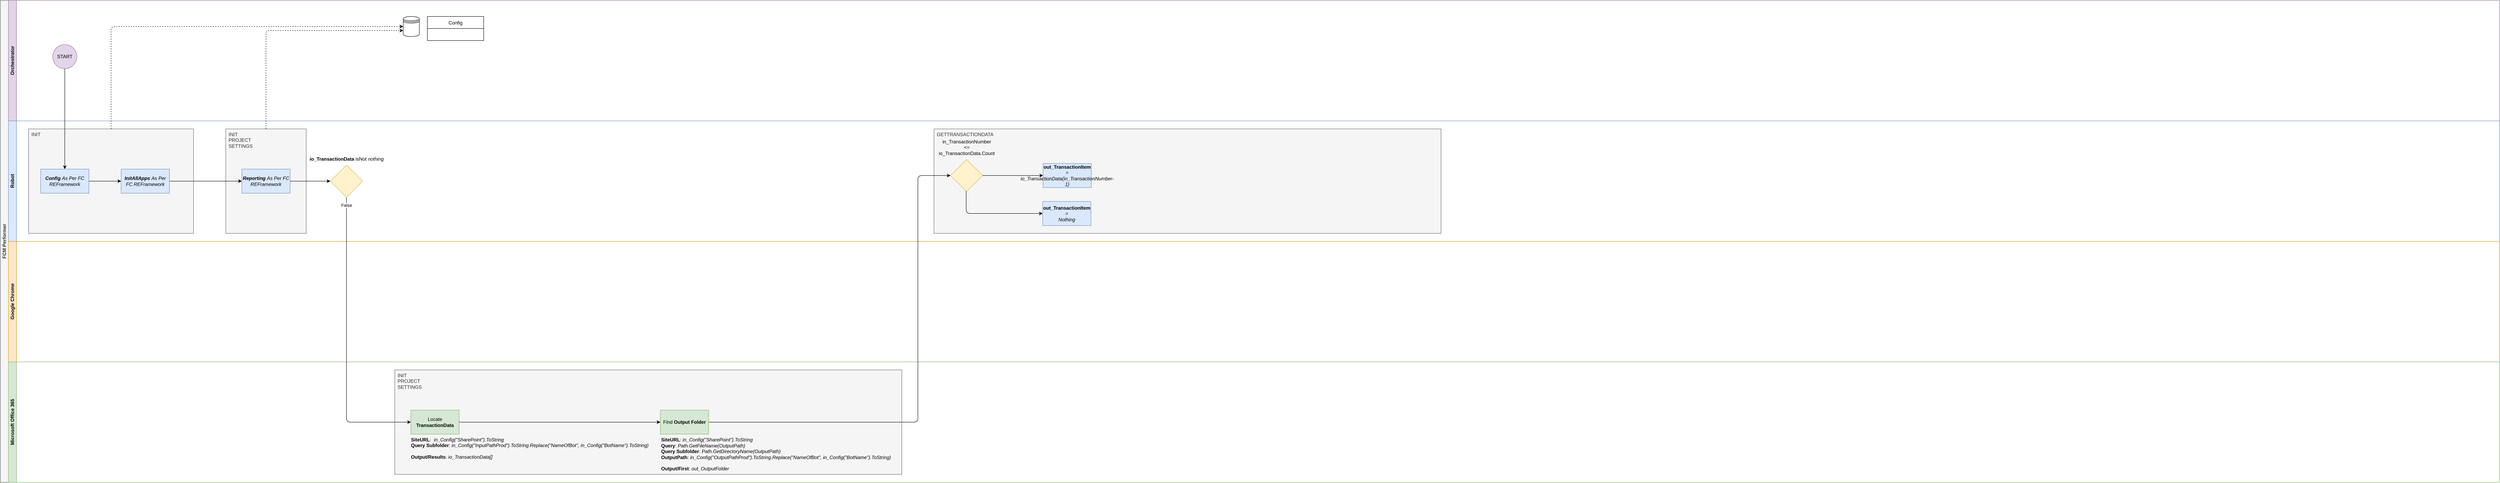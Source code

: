 <mxfile version="20.4.0" type="github">
  <diagram id="prtHgNgQTEPvFCAcTncT" name="Page-1">
    <mxGraphModel dx="1673" dy="980" grid="1" gridSize="10" guides="1" tooltips="1" connect="1" arrows="1" fold="1" page="1" pageScale="1" pageWidth="827" pageHeight="1169" math="0" shadow="0">
      <root>
        <mxCell id="0" />
        <mxCell id="1" parent="0" />
        <mxCell id="dNxyNK7c78bLwvsdeMH5-19" value="FCM Performer" style="swimlane;html=1;childLayout=stackLayout;resizeParent=1;resizeParentMax=0;horizontal=0;startSize=20;horizontalStack=0;fillColor=#f5f5f5;strokeColor=#666666;fontColor=#333333;" parent="1" vertex="1">
          <mxGeometry x="40" y="40" width="6210" height="1200" as="geometry" />
        </mxCell>
        <mxCell id="dNxyNK7c78bLwvsdeMH5-20" value="Orchestrator" style="swimlane;html=1;startSize=20;horizontal=0;fillColor=#e1d5e7;strokeColor=#9673a6;" parent="dNxyNK7c78bLwvsdeMH5-19" vertex="1">
          <mxGeometry x="20" width="6190" height="300" as="geometry" />
        </mxCell>
        <mxCell id="2dX01dUIb2N1G-1F3EJ_-1" value="START" style="ellipse;whiteSpace=wrap;html=1;aspect=fixed;fillColor=#e1d5e7;strokeColor=#9673a6;" parent="dNxyNK7c78bLwvsdeMH5-20" vertex="1">
          <mxGeometry x="110" y="110" width="60" height="60" as="geometry" />
        </mxCell>
        <mxCell id="NUYfNiR5YCy2ghnN-LS9-16" value="Config" style="swimlane;fontStyle=0;childLayout=stackLayout;horizontal=1;startSize=30;horizontalStack=0;resizeParent=1;resizeParentMax=0;resizeLast=0;collapsible=1;marginBottom=0;" vertex="1" parent="dNxyNK7c78bLwvsdeMH5-20">
          <mxGeometry x="1041" y="40" width="140" height="60" as="geometry">
            <mxRectangle x="2070" y="60" width="100" height="30" as="alternateBounds" />
          </mxGeometry>
        </mxCell>
        <mxCell id="NUYfNiR5YCy2ghnN-LS9-20" value="" style="shape=datastore;whiteSpace=wrap;html=1;" vertex="1" parent="dNxyNK7c78bLwvsdeMH5-20">
          <mxGeometry x="981" y="40" width="40" height="50" as="geometry" />
        </mxCell>
        <mxCell id="2dX01dUIb2N1G-1F3EJ_-10" value="Robot" style="swimlane;html=1;startSize=20;horizontal=0;fillColor=#dae8fc;strokeColor=#6c8ebf;" parent="dNxyNK7c78bLwvsdeMH5-19" vertex="1">
          <mxGeometry x="20" y="300" width="6190" height="300" as="geometry" />
        </mxCell>
        <mxCell id="NUYfNiR5YCy2ghnN-LS9-31" value="GETTRANSACTIONDATA" style="rounded=0;whiteSpace=wrap;html=1;fillColor=#f5f5f5;fontColor=#333333;strokeColor=#666666;align=left;verticalAlign=top;labelPosition=center;verticalLabelPosition=middle;spacingLeft=5;" vertex="1" parent="2dX01dUIb2N1G-1F3EJ_-10">
          <mxGeometry x="2300" y="20" width="1260" height="260" as="geometry" />
        </mxCell>
        <mxCell id="2dX01dUIb2N1G-1F3EJ_-6" value="INIT" style="rounded=0;whiteSpace=wrap;html=1;fillColor=#f5f5f5;fontColor=#333333;strokeColor=#666666;align=left;verticalAlign=top;labelPosition=center;verticalLabelPosition=middle;spacingLeft=5;" parent="2dX01dUIb2N1G-1F3EJ_-10" vertex="1">
          <mxGeometry x="50" y="20" width="410" height="260" as="geometry" />
        </mxCell>
        <mxCell id="2dX01dUIb2N1G-1F3EJ_-4" value="&lt;i&gt;&lt;b&gt;Config&lt;/b&gt;&amp;nbsp;As Per FC REFramework&lt;/i&gt;" style="whiteSpace=wrap;html=1;fillColor=#dae8fc;strokeColor=#6c8ebf;" parent="2dX01dUIb2N1G-1F3EJ_-10" vertex="1">
          <mxGeometry x="80" y="120" width="120" height="60" as="geometry" />
        </mxCell>
        <mxCell id="NUYfNiR5YCy2ghnN-LS9-5" value="INIT&lt;br&gt;PROJECT&lt;br&gt;SETTINGS" style="rounded=0;whiteSpace=wrap;html=1;fillColor=#f5f5f5;fontColor=#333333;strokeColor=#666666;align=left;verticalAlign=top;labelPosition=center;verticalLabelPosition=middle;spacingLeft=5;" vertex="1" parent="2dX01dUIb2N1G-1F3EJ_-10">
          <mxGeometry x="540" y="20" width="200" height="260" as="geometry" />
        </mxCell>
        <mxCell id="NUYfNiR5YCy2ghnN-LS9-6" value="&lt;i&gt;&lt;b&gt;Reporting&lt;/b&gt;&amp;nbsp;As Per FC REFramework&lt;/i&gt;" style="whiteSpace=wrap;html=1;fillColor=#dae8fc;strokeColor=#6c8ebf;" vertex="1" parent="2dX01dUIb2N1G-1F3EJ_-10">
          <mxGeometry x="580" y="120" width="120" height="60" as="geometry" />
        </mxCell>
        <mxCell id="NUYfNiR5YCy2ghnN-LS9-13" value="&lt;b&gt;io_TransactionData &lt;/b&gt;isNot&amp;nbsp;&lt;i&gt;nothing&lt;/i&gt;" style="text;html=1;align=center;verticalAlign=middle;resizable=0;points=[];autosize=1;strokeColor=none;fillColor=none;" vertex="1" parent="2dX01dUIb2N1G-1F3EJ_-10">
          <mxGeometry x="735" y="80" width="210" height="30" as="geometry" />
        </mxCell>
        <mxCell id="NUYfNiR5YCy2ghnN-LS9-32" value="" style="rhombus;whiteSpace=wrap;html=1;fillColor=#fff2cc;strokeColor=#d6b656;" vertex="1" parent="2dX01dUIb2N1G-1F3EJ_-10">
          <mxGeometry x="2341" y="96" width="80" height="80" as="geometry" />
        </mxCell>
        <mxCell id="NUYfNiR5YCy2ghnN-LS9-34" value="in_TransactionNumber &lt;br&gt;&amp;lt;= &lt;br&gt;io_TransactionData.Count" style="text;html=1;align=center;verticalAlign=middle;resizable=0;points=[];autosize=1;strokeColor=none;fillColor=none;" vertex="1" parent="2dX01dUIb2N1G-1F3EJ_-10">
          <mxGeometry x="2301" y="36" width="160" height="60" as="geometry" />
        </mxCell>
        <mxCell id="NUYfNiR5YCy2ghnN-LS9-38" value="" style="edgeStyle=orthogonalEdgeStyle;rounded=1;orthogonalLoop=1;jettySize=auto;html=1;entryX=0;entryY=0.5;entryDx=0;entryDy=0;" edge="1" parent="2dX01dUIb2N1G-1F3EJ_-10" source="NUYfNiR5YCy2ghnN-LS9-32" target="NUYfNiR5YCy2ghnN-LS9-37">
          <mxGeometry relative="1" as="geometry">
            <Array as="points">
              <mxPoint x="2380" y="230" />
            </Array>
          </mxGeometry>
        </mxCell>
        <mxCell id="NUYfNiR5YCy2ghnN-LS9-35" value="&lt;b&gt;out_TransactionItem&lt;/b&gt;&lt;br&gt;=&lt;br&gt;&lt;i&gt;io_TransactionData(in_TransactionNumber-1)&lt;/i&gt;" style="whiteSpace=wrap;html=1;fillColor=#dae8fc;strokeColor=#6c8ebf;" vertex="1" parent="2dX01dUIb2N1G-1F3EJ_-10">
          <mxGeometry x="2571" y="106" width="120" height="60" as="geometry" />
        </mxCell>
        <mxCell id="NUYfNiR5YCy2ghnN-LS9-36" value="" style="edgeStyle=orthogonalEdgeStyle;rounded=1;orthogonalLoop=1;jettySize=auto;html=1;" edge="1" parent="2dX01dUIb2N1G-1F3EJ_-10" source="NUYfNiR5YCy2ghnN-LS9-32" target="NUYfNiR5YCy2ghnN-LS9-35">
          <mxGeometry relative="1" as="geometry" />
        </mxCell>
        <mxCell id="NUYfNiR5YCy2ghnN-LS9-37" value="&lt;b&gt;out_TransactionItem&lt;/b&gt;&lt;br&gt;=&lt;br&gt;&lt;i&gt;Nothing&lt;/i&gt;" style="whiteSpace=wrap;html=1;fillColor=#dae8fc;strokeColor=#6c8ebf;" vertex="1" parent="2dX01dUIb2N1G-1F3EJ_-10">
          <mxGeometry x="2570" y="200.5" width="120" height="60" as="geometry" />
        </mxCell>
        <mxCell id="dNxyNK7c78bLwvsdeMH5-21" value="Google Chrome" style="swimlane;html=1;startSize=20;horizontal=0;fillColor=#ffe6cc;strokeColor=#d79b00;" parent="dNxyNK7c78bLwvsdeMH5-19" vertex="1">
          <mxGeometry x="20" y="600" width="6190" height="300" as="geometry">
            <mxRectangle x="20" y="300" width="1430" height="30" as="alternateBounds" />
          </mxGeometry>
        </mxCell>
        <mxCell id="dNxyNK7c78bLwvsdeMH5-22" value="Microsoft Office 365" style="swimlane;html=1;startSize=20;horizontal=0;fillColor=#d5e8d4;strokeColor=#82b366;" parent="dNxyNK7c78bLwvsdeMH5-19" vertex="1">
          <mxGeometry x="20" y="900" width="6190" height="300" as="geometry" />
        </mxCell>
        <mxCell id="NUYfNiR5YCy2ghnN-LS9-10" value="INIT&lt;br&gt;PROJECT&lt;br&gt;SETTINGS" style="rounded=0;whiteSpace=wrap;html=1;fillColor=#f5f5f5;fontColor=#333333;strokeColor=#666666;align=left;verticalAlign=top;labelPosition=center;verticalLabelPosition=middle;spacingLeft=5;" vertex="1" parent="dNxyNK7c78bLwvsdeMH5-22">
          <mxGeometry x="960" y="20" width="1260" height="260" as="geometry" />
        </mxCell>
        <mxCell id="NUYfNiR5YCy2ghnN-LS9-8" value="Locate &lt;b&gt;TransactionData&lt;/b&gt;" style="whiteSpace=wrap;html=1;fillColor=#d5e8d4;strokeColor=#82b366;" vertex="1" parent="dNxyNK7c78bLwvsdeMH5-22">
          <mxGeometry x="1000" y="120" width="120" height="60" as="geometry" />
        </mxCell>
        <mxCell id="NUYfNiR5YCy2ghnN-LS9-24" value="&lt;div style=&quot;text-align: left;&quot;&gt;&lt;b style=&quot;background-color: initial;&quot;&gt;SiteURL&lt;/b&gt;&lt;span style=&quot;background-color: initial;&quot;&gt;:&amp;nbsp;&amp;nbsp;&lt;/span&gt;&lt;i style=&quot;background-color: initial;&quot;&gt;in_Config(&quot;SharePoint&quot;).ToString&lt;/i&gt;&lt;/div&gt;&lt;b&gt;&lt;div style=&quot;text-align: left;&quot;&gt;&lt;b style=&quot;background-color: initial;&quot;&gt;Query Subfolder&lt;/b&gt;&lt;span style=&quot;background-color: initial; font-weight: normal;&quot;&gt;:&amp;nbsp;&lt;/span&gt;&lt;i style=&quot;background-color: initial; font-weight: normal;&quot;&gt;in_Config(&quot;InputPathProd&quot;).ToString.Replace(&quot;NameOfBot&quot;, in_Config(&quot;BotName&quot;).ToString)&lt;/i&gt;&lt;/div&gt;&lt;/b&gt;&lt;div style=&quot;text-align: left;&quot;&gt;&lt;br&gt;&lt;/div&gt;&lt;b&gt;&lt;div style=&quot;text-align: left;&quot;&gt;&lt;b style=&quot;background-color: initial;&quot;&gt;Output/Results&lt;/b&gt;&lt;span style=&quot;background-color: initial; font-weight: normal;&quot;&gt;:&amp;nbsp;&lt;/span&gt;&lt;i style=&quot;background-color: initial; font-weight: normal;&quot;&gt;io_TransactionData[]&lt;/i&gt;&lt;/div&gt;&lt;/b&gt;" style="text;html=1;align=center;verticalAlign=middle;resizable=0;points=[];autosize=1;strokeColor=none;fillColor=none;" vertex="1" parent="dNxyNK7c78bLwvsdeMH5-22">
          <mxGeometry x="990" y="180" width="610" height="70" as="geometry" />
        </mxCell>
        <mxCell id="NUYfNiR5YCy2ghnN-LS9-25" value="Find &lt;b&gt;Output Folder&lt;/b&gt;" style="whiteSpace=wrap;html=1;fillColor=#d5e8d4;strokeColor=#82b366;" vertex="1" parent="dNxyNK7c78bLwvsdeMH5-22">
          <mxGeometry x="1620" y="120" width="120" height="60" as="geometry" />
        </mxCell>
        <mxCell id="NUYfNiR5YCy2ghnN-LS9-26" value="" style="edgeStyle=orthogonalEdgeStyle;rounded=1;orthogonalLoop=1;jettySize=auto;html=1;" edge="1" parent="dNxyNK7c78bLwvsdeMH5-22" source="NUYfNiR5YCy2ghnN-LS9-8" target="NUYfNiR5YCy2ghnN-LS9-25">
          <mxGeometry relative="1" as="geometry" />
        </mxCell>
        <mxCell id="NUYfNiR5YCy2ghnN-LS9-28" value="&lt;b&gt;SiteURL&lt;/b&gt;:&amp;nbsp;&lt;i&gt;in_Config(&quot;SharePoint&quot;).ToString&lt;/i&gt;&lt;br&gt;&lt;b&gt;Query&lt;/b&gt;:&amp;nbsp;&lt;i&gt;Path.GetFileName(OutputPath)&lt;/i&gt;&lt;br&gt;&lt;b&gt;Query Subfolder&lt;/b&gt;:&amp;nbsp;&lt;i&gt;Path.GetDirectoryName(OutputPath)&lt;/i&gt;&lt;br&gt;&lt;b&gt;OutputPath&lt;/b&gt;:&amp;nbsp;&lt;i&gt;in_Config(&quot;OutputPathProd&quot;).ToString.Replace(&quot;NameOfBot&quot;, in_Config(&quot;BotName&quot;).ToString)&lt;/i&gt;&lt;br&gt;&lt;br&gt;&lt;b&gt;Output/First&lt;/b&gt;:&amp;nbsp;&lt;i&gt;out_OutputFolder&lt;/i&gt;" style="text;html=1;align=left;verticalAlign=middle;resizable=0;points=[];autosize=1;strokeColor=none;fillColor=none;" vertex="1" parent="dNxyNK7c78bLwvsdeMH5-22">
          <mxGeometry x="1620" y="180" width="590" height="100" as="geometry" />
        </mxCell>
        <mxCell id="2dX01dUIb2N1G-1F3EJ_-5" value="" style="edgeStyle=orthogonalEdgeStyle;rounded=0;orthogonalLoop=1;jettySize=auto;html=1;" parent="dNxyNK7c78bLwvsdeMH5-19" source="2dX01dUIb2N1G-1F3EJ_-1" target="2dX01dUIb2N1G-1F3EJ_-4" edge="1">
          <mxGeometry relative="1" as="geometry" />
        </mxCell>
        <mxCell id="NUYfNiR5YCy2ghnN-LS9-22" style="edgeStyle=orthogonalEdgeStyle;rounded=1;orthogonalLoop=1;jettySize=auto;html=1;exitX=0.5;exitY=0;exitDx=0;exitDy=0;entryX=0;entryY=0.5;entryDx=0;entryDy=0;dashed=1;" edge="1" parent="dNxyNK7c78bLwvsdeMH5-19" source="2dX01dUIb2N1G-1F3EJ_-6" target="NUYfNiR5YCy2ghnN-LS9-20">
          <mxGeometry relative="1" as="geometry" />
        </mxCell>
        <mxCell id="NUYfNiR5YCy2ghnN-LS9-23" style="edgeStyle=orthogonalEdgeStyle;rounded=1;orthogonalLoop=1;jettySize=auto;html=1;exitX=0.5;exitY=0;exitDx=0;exitDy=0;entryX=0;entryY=0.7;entryDx=0;entryDy=0;dashed=1;" edge="1" parent="dNxyNK7c78bLwvsdeMH5-19" source="NUYfNiR5YCy2ghnN-LS9-5" target="NUYfNiR5YCy2ghnN-LS9-20">
          <mxGeometry relative="1" as="geometry" />
        </mxCell>
        <mxCell id="NUYfNiR5YCy2ghnN-LS9-30" value="" style="edgeStyle=orthogonalEdgeStyle;rounded=1;orthogonalLoop=1;jettySize=auto;html=1;entryX=0;entryY=0.5;entryDx=0;entryDy=0;" edge="1" parent="dNxyNK7c78bLwvsdeMH5-19" source="NUYfNiR5YCy2ghnN-LS9-25" target="NUYfNiR5YCy2ghnN-LS9-32">
          <mxGeometry relative="1" as="geometry">
            <mxPoint x="2360" y="450" as="targetPoint" />
            <Array as="points">
              <mxPoint x="2280" y="1050" />
              <mxPoint x="2280" y="436" />
            </Array>
          </mxGeometry>
        </mxCell>
        <mxCell id="NUYfNiR5YCy2ghnN-LS9-7" value="" style="edgeStyle=orthogonalEdgeStyle;rounded=0;orthogonalLoop=1;jettySize=auto;html=1;" edge="1" parent="1" source="NUYfNiR5YCy2ghnN-LS9-3" target="NUYfNiR5YCy2ghnN-LS9-6">
          <mxGeometry relative="1" as="geometry" />
        </mxCell>
        <mxCell id="NUYfNiR5YCy2ghnN-LS9-3" value="&lt;i&gt;&lt;b&gt;InitAllApps&amp;nbsp;&lt;/b&gt;As Per FC REFramework&lt;/i&gt;" style="whiteSpace=wrap;html=1;fillColor=#dae8fc;strokeColor=#6c8ebf;" vertex="1" parent="1">
          <mxGeometry x="340" y="460" width="120" height="60" as="geometry" />
        </mxCell>
        <mxCell id="NUYfNiR5YCy2ghnN-LS9-4" value="" style="edgeStyle=orthogonalEdgeStyle;rounded=0;orthogonalLoop=1;jettySize=auto;html=1;" edge="1" parent="1" source="2dX01dUIb2N1G-1F3EJ_-4" target="NUYfNiR5YCy2ghnN-LS9-3">
          <mxGeometry relative="1" as="geometry" />
        </mxCell>
        <mxCell id="NUYfNiR5YCy2ghnN-LS9-15" value="False" style="edgeStyle=orthogonalEdgeStyle;rounded=1;orthogonalLoop=1;jettySize=auto;html=1;exitX=0.5;exitY=1;exitDx=0;exitDy=0;entryX=0;entryY=0.5;entryDx=0;entryDy=0;" edge="1" parent="1" source="NUYfNiR5YCy2ghnN-LS9-11" target="NUYfNiR5YCy2ghnN-LS9-8">
          <mxGeometry x="-0.944" relative="1" as="geometry">
            <mxPoint as="offset" />
          </mxGeometry>
        </mxCell>
        <mxCell id="NUYfNiR5YCy2ghnN-LS9-11" value="" style="rhombus;whiteSpace=wrap;html=1;fillColor=#fff2cc;strokeColor=#d6b656;" vertex="1" parent="1">
          <mxGeometry x="860" y="450" width="80" height="80" as="geometry" />
        </mxCell>
        <mxCell id="NUYfNiR5YCy2ghnN-LS9-12" value="" style="edgeStyle=orthogonalEdgeStyle;rounded=1;orthogonalLoop=1;jettySize=auto;html=1;" edge="1" parent="1" source="NUYfNiR5YCy2ghnN-LS9-6" target="NUYfNiR5YCy2ghnN-LS9-11">
          <mxGeometry relative="1" as="geometry" />
        </mxCell>
      </root>
    </mxGraphModel>
  </diagram>
</mxfile>
